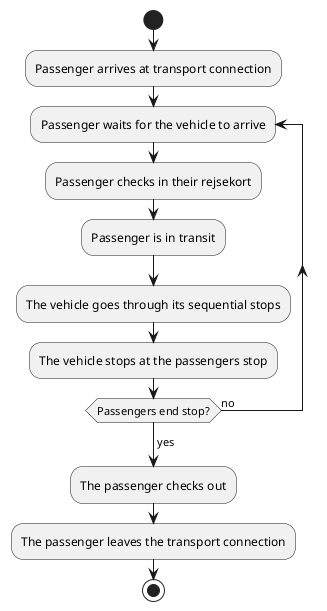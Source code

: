 @startuml Transport system
start
:Passenger arrives at transport connection;
repeat :Passenger waits for the vehicle to arrive;
    :Passenger checks in their rejsekort; 
    :Passenger is in transit;
    :The vehicle goes through its sequential stops;
    :The vehicle stops at the passengers stop;
    repeat while (Passengers end stop?) is (no)
->yes;
    :The passenger checks out;
    :The passenger leaves the transport connection;

stop
@enduml